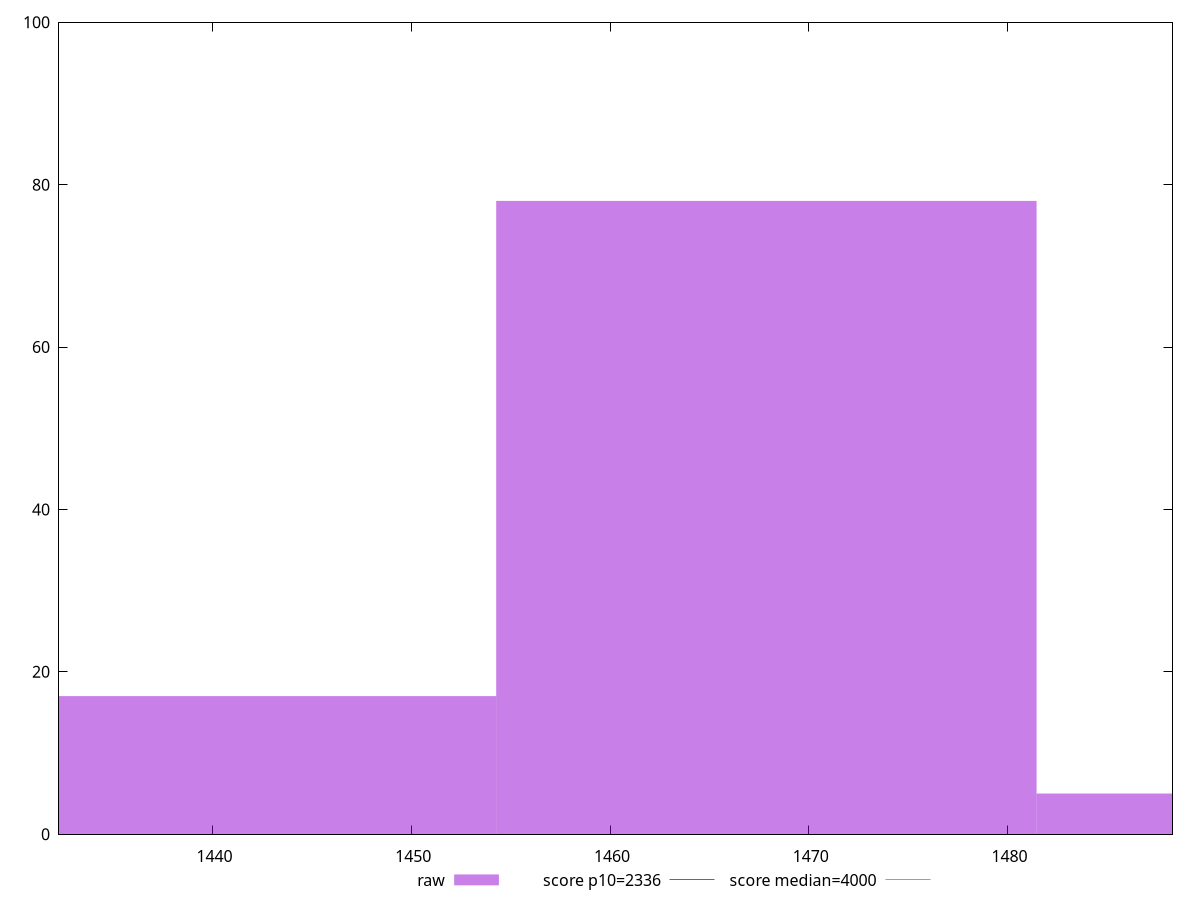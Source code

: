 reset

$raw <<EOF
1467.8649992343182 78
1495.0476844053242 5
1440.6823140633123 17
EOF

set key outside below
set boxwidth 27.182685171005893
set xrange [1432.281:1488.2940000000003]
set yrange [0:100]
set trange [0:100]
set style fill transparent solid 0.5 noborder

set parametric
set terminal svg size 640, 490 enhanced background rgb 'white'
set output "reports/report_00031_2021-02-24T23-18-18.084Z/first-contentful-paint/samples/music/raw/histogram.svg"

plot $raw title "raw" with boxes, \
     2336,t title "score p10=2336", \
     4000,t title "score median=4000"

reset
